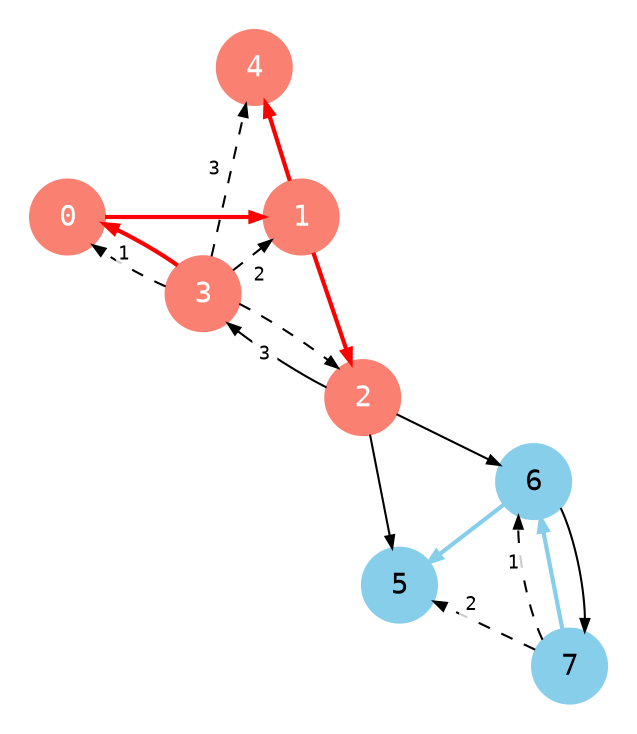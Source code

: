 digraph {
    node [shape=circle, fontname="monospace", style=bold, fixedsize=true];
    edge [arrowsize=0.6, fontname="monospace", fontsize=9];
    layout=neato;
    mode="sgd";
    maxiter=500000;
    scale=1.2;
    normalize=true;
    pad=0.2;

    0 [
        label=<
            <table border="0" cellpadding="1" cellspacing="0">
                <tr>
                    <td>0</td>
                </tr>
            </table>
        >,
        fontcolor=white,
        color=salmon,
        style=filled
    ];

    1 [
        label=<
            <table border="0" cellpadding="1" cellspacing="0">
                <tr>
                    <td>1</td>
                </tr>
            </table>
        >,
        color=salmon,
        fontcolor=white,
        style=filled
    ];

    2 [
        label=<
            <table border="0" cellpadding="1" cellspacing="0">
                <tr>
                    <td>2</td>
                </tr>
            </table>
        >,
        color=salmon,
        fontcolor=white,
        style=filled
    ];

    3 [
        label=<
            <table border="0" cellpadding="1" cellspacing="0">
                <tr>
                    <td>3</td>
                </tr>
            </table>
        >,
        color=salmon,
        fontcolor=white,
        style=filled
    ];

    4 [
        label=<
            <table border="0" cellpadding="1" cellspacing="0">
                <tr>
                    <td>4</td>
                </tr>
            </table>
        >,
        color=salmon,
        fontcolor=white,
        style=filled
    ];

    5 [
        label=<
            <table border="0" cellpadding="1" cellspacing="0">
                <tr>
                    <td>5</td>
                </tr>
            </table>
        >,
        color=skyblue,
        style=filled,
    ];

    6 [
        label=<
            <table border="0" cellpadding="1" cellspacing="0">
                <tr>
                    <td>6</td>
                </tr>
            </table>
        >,
        color=skyblue,
        style=filled,
    ];

    7 [
        label=<
            <table border="0" cellpadding="1" cellspacing="0">
                <tr>
                    <td>7</td>
                </tr>
            </table>
        >,
        color=skyblue,
        style=filled,
    ];

    3 -> 0 [
        style="dashed, rounded";
        label=<
            <table border="0" cellpadding="1" cellspacing="1">
                <tr>
                    <td bgcolor="#ffffffcc">1</td>
                </tr>
            </table>
        >,
    ];

    3 -> 0 [
        color=red;
        style=bold;
    ];

    3 -> 1 [
        label=<
            <table border="0" cellpadding="1" cellspacing="2">
                <tr>
                    <td bgcolor="#ffffffcc">2</td>
                </tr>
            </table>
        >,
        style="dashed, rounded";
    ];

    3 -> 4 [
        style="dashed, rounded";
        label=<
            <table border="0" cellpadding="1" cellspacing="2">
                <tr>
                    <td bgcolor="#ffffffcc">3</td>
                </tr>
            </table>
        >,
    ];

    3 -> 2 [
        style="dashed, rounded";
        label=<
            <table border="0" cellpadding="3" cellspacing="3">
                <tr>
                    <td bgcolor="#ffffff">3</td>
                </tr>
            </table>
        >,
    ];

    0 -> 1 [
        color=red;
        style=bold;
    ];

    1 -> 2 [
        color=red;
        style=bold;
    ];

    1 -> 4 [
        color=red;
        style=bold;
    ];

    2 -> 3 [
        color="#bbb";
    ];

    2 -> 5 [
        color="#bbb";
    ];

    2 -> 6 [
        color="#bbb";
    ];

    6 -> 5 [
        color=skyblue;
        style=bold;
    ];

    6 -> 7 [
        color="#bbb";
    ];

    7 -> 5 [
        style="dashed, rounded";
        label=<
            <table border="0" cellpadding="3" cellspacing="3">
                <tr>
                    <td bgcolor="#ffffffcc">2</td>
                </tr>
            </table>
        >,
    ];

    7 -> 6 [
        style="dashed, rounded";
        label=<
            <table border="0" cellpadding="3" cellspacing="2">
                <tr>
                    <td bgcolor="#ffffffcc">1</td>
                </tr>
            </table>
        >,
    ];

    7 -> 6 [
        color=skyblue;
        style=bold;
    ];
}